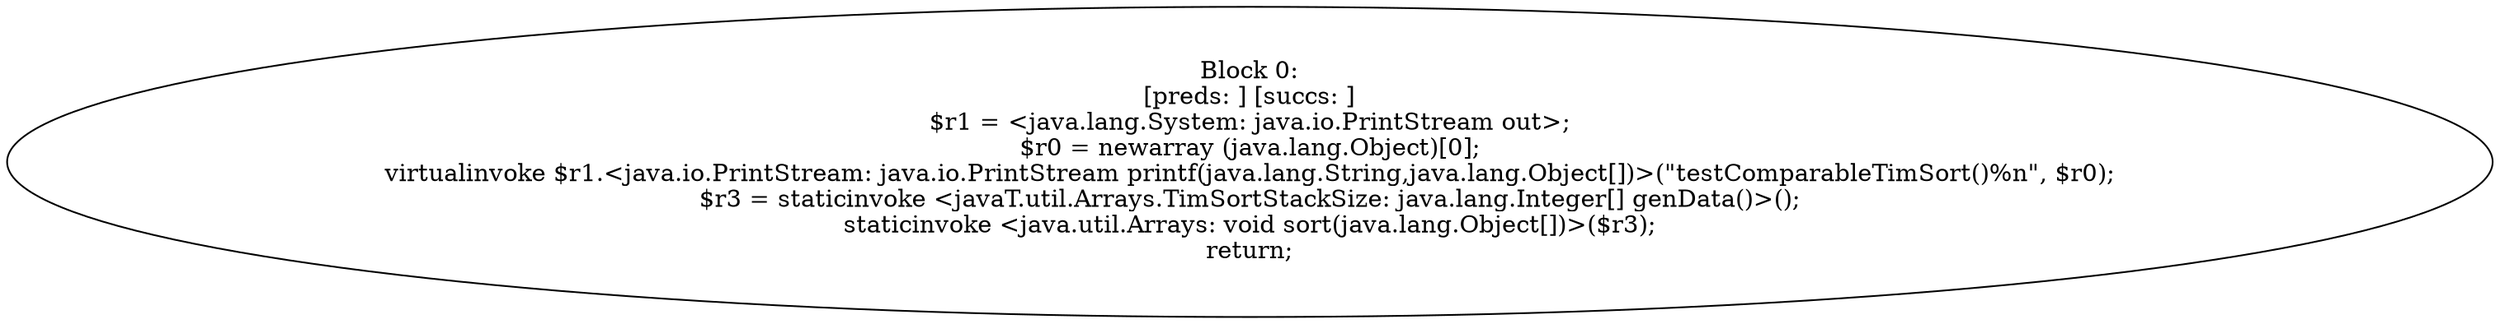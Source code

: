 digraph "unitGraph" {
    "Block 0:
[preds: ] [succs: ]
$r1 = <java.lang.System: java.io.PrintStream out>;
$r0 = newarray (java.lang.Object)[0];
virtualinvoke $r1.<java.io.PrintStream: java.io.PrintStream printf(java.lang.String,java.lang.Object[])>(\"testComparableTimSort()%n\", $r0);
$r3 = staticinvoke <javaT.util.Arrays.TimSortStackSize: java.lang.Integer[] genData()>();
staticinvoke <java.util.Arrays: void sort(java.lang.Object[])>($r3);
return;
"
}
